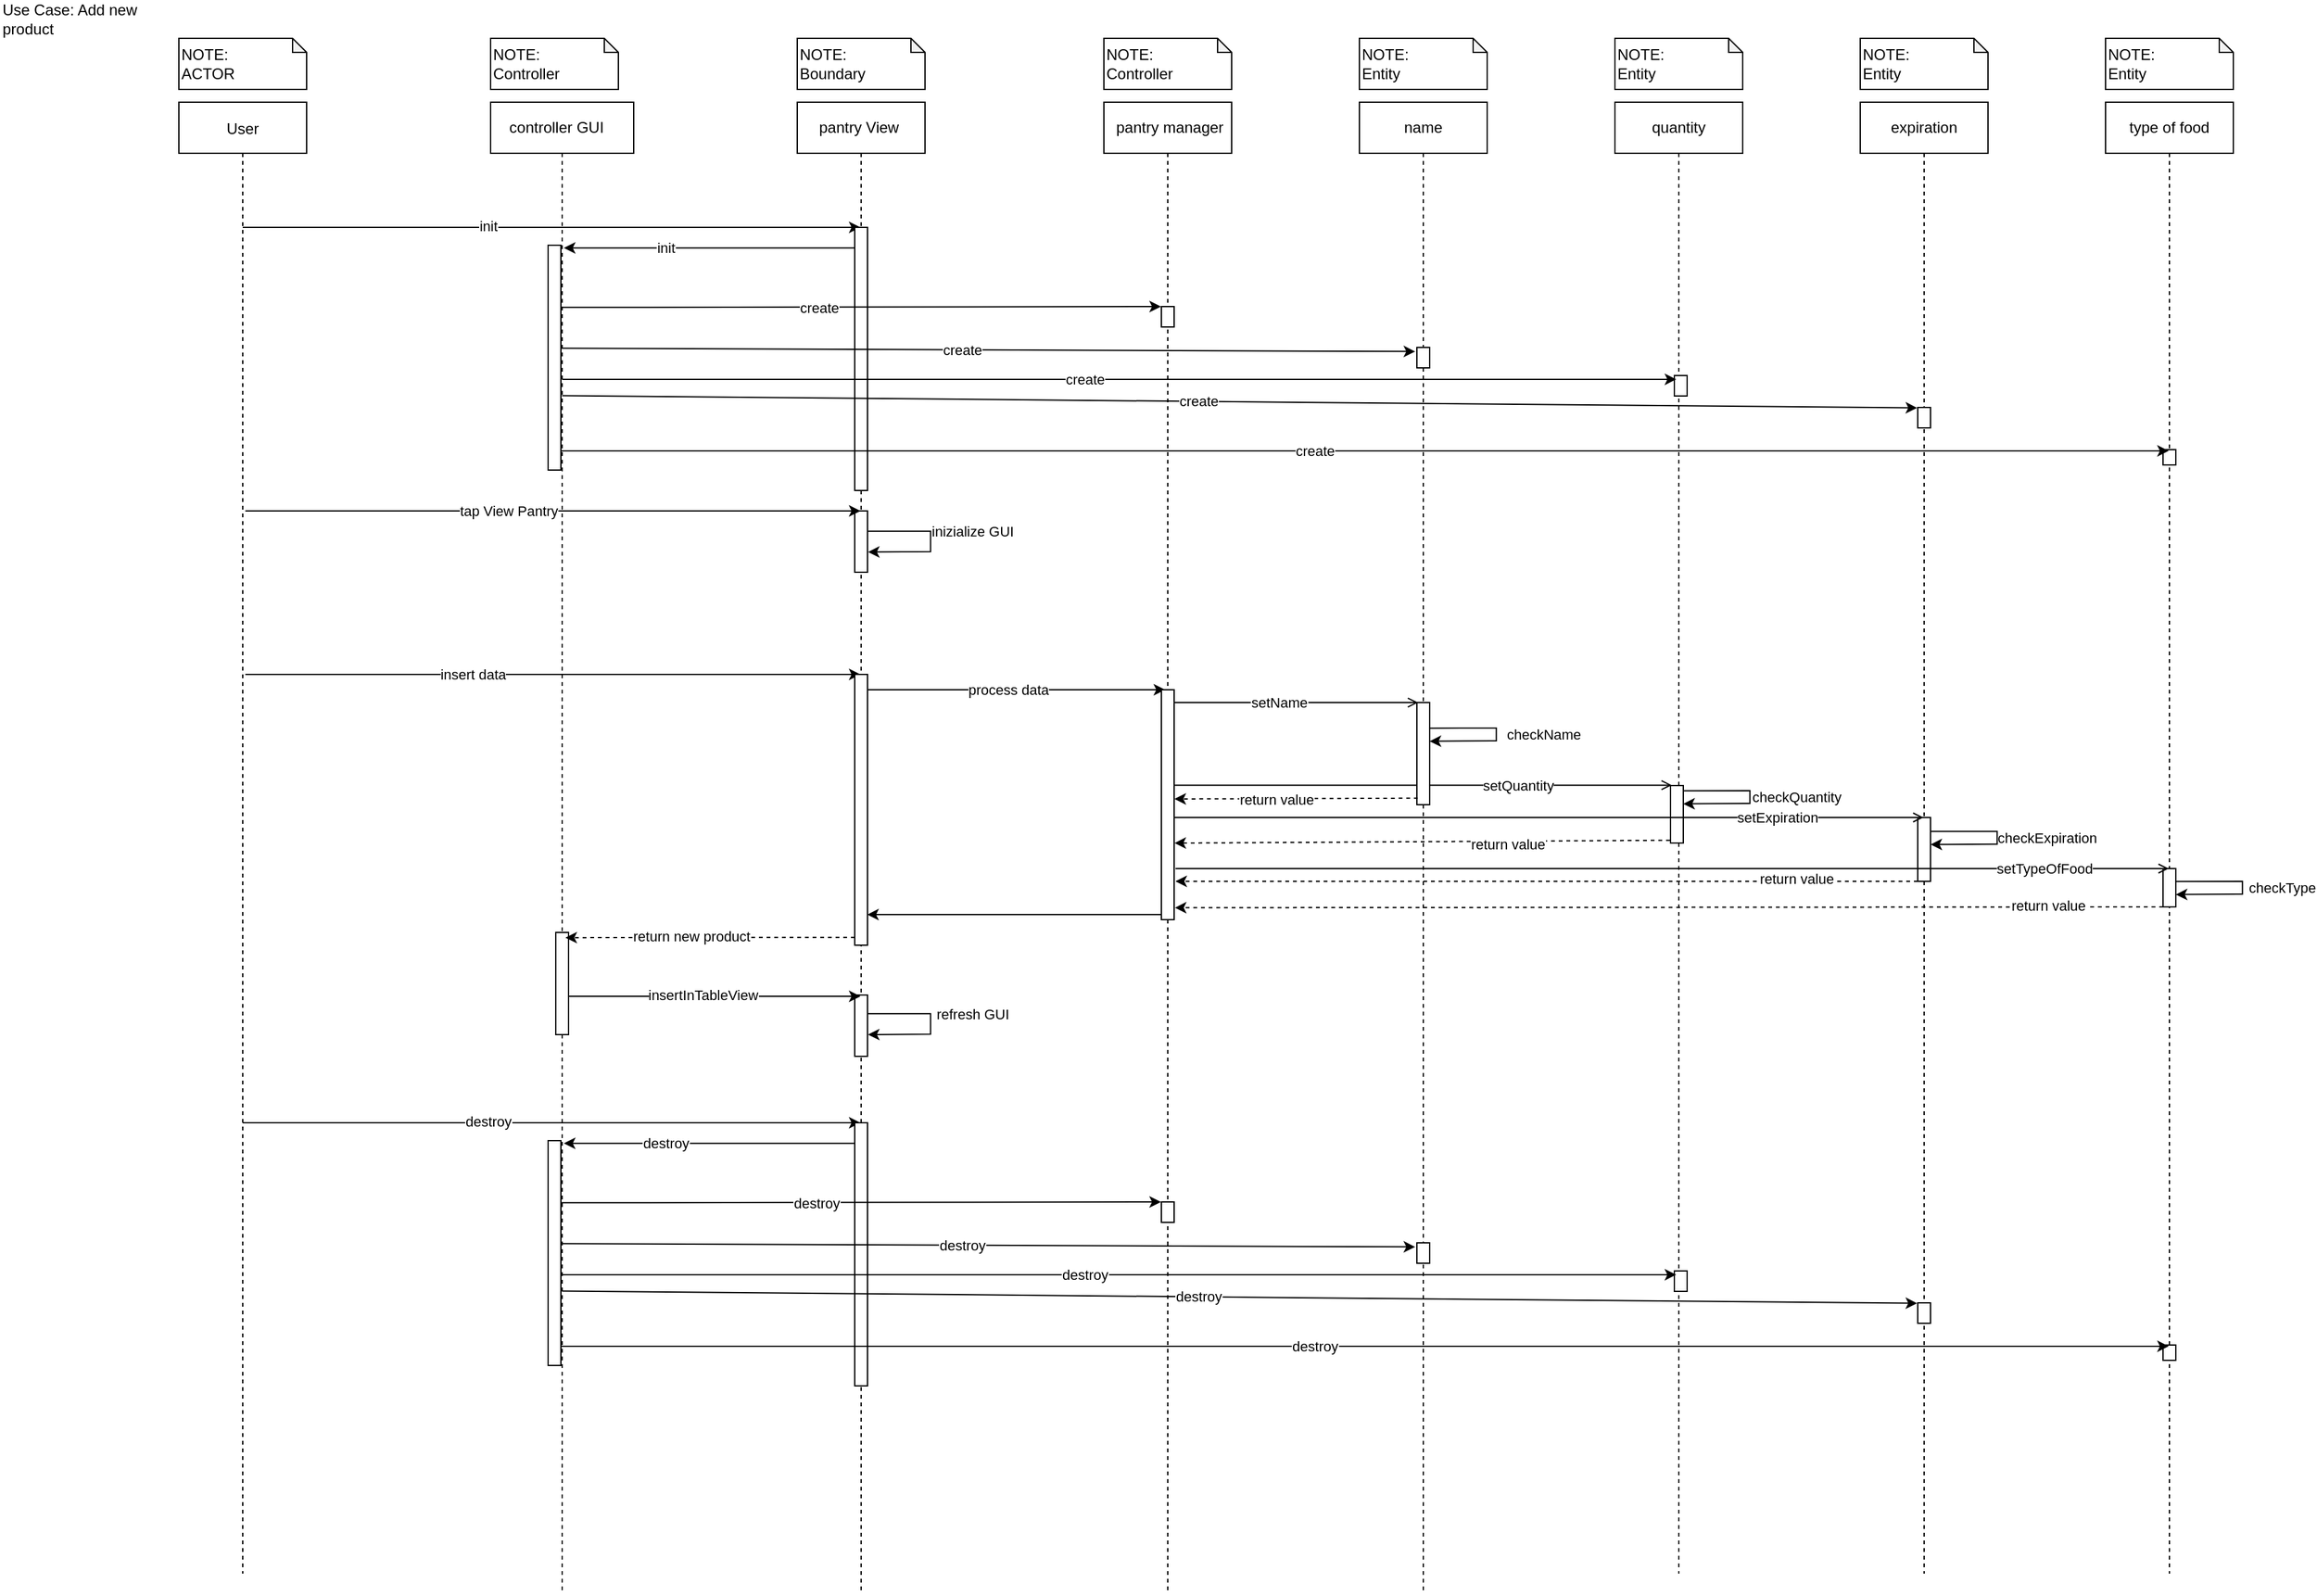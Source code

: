 <mxfile version="21.5.0" type="device">
  <diagram name="Pagina-1" id="5qQ5DRQxwsSi3XI_QzYM">
    <mxGraphModel dx="3191" dy="1286" grid="1" gridSize="10" guides="1" tooltips="1" connect="1" arrows="1" fold="1" page="1" pageScale="1" pageWidth="2336" pageHeight="1654" math="0" shadow="0">
      <root>
        <mxCell id="0" />
        <mxCell id="1" parent="0" />
        <mxCell id="PiYerZwcn-vwXJ7XSaG1-1" value="User" style="shape=umlLifeline;perimeter=lifelinePerimeter;container=1;collapsible=0;recursiveResize=0;rounded=0;shadow=0;strokeWidth=1;fontSize=12;spacing=2;" vertex="1" parent="1">
          <mxGeometry x="140" y="80" width="100" height="1152" as="geometry" />
        </mxCell>
        <mxCell id="PiYerZwcn-vwXJ7XSaG1-4" value="" style="endArrow=classic;html=1;rounded=0;fontStyle=1" edge="1" parent="PiYerZwcn-vwXJ7XSaG1-1" target="PiYerZwcn-vwXJ7XSaG1-8">
          <mxGeometry width="50" height="50" relative="1" as="geometry">
            <mxPoint x="52" y="448" as="sourcePoint" />
            <mxPoint x="295.5" y="448" as="targetPoint" />
          </mxGeometry>
        </mxCell>
        <mxCell id="PiYerZwcn-vwXJ7XSaG1-5" value="insert data" style="edgeLabel;html=1;align=center;verticalAlign=middle;resizable=0;points=[];" vertex="1" connectable="0" parent="PiYerZwcn-vwXJ7XSaG1-4">
          <mxGeometry x="-0.228" y="-2" relative="1" as="geometry">
            <mxPoint x="-8" y="-2" as="offset" />
          </mxGeometry>
        </mxCell>
        <mxCell id="PiYerZwcn-vwXJ7XSaG1-6" value="" style="endArrow=classic;html=1;rounded=0;" edge="1" parent="PiYerZwcn-vwXJ7XSaG1-1" target="PiYerZwcn-vwXJ7XSaG1-8">
          <mxGeometry width="50" height="50" relative="1" as="geometry">
            <mxPoint x="50" y="98" as="sourcePoint" />
            <mxPoint x="100" y="48" as="targetPoint" />
          </mxGeometry>
        </mxCell>
        <mxCell id="PiYerZwcn-vwXJ7XSaG1-7" value="init" style="edgeLabel;html=1;align=center;verticalAlign=middle;resizable=0;points=[];" vertex="1" connectable="0" parent="PiYerZwcn-vwXJ7XSaG1-6">
          <mxGeometry x="-0.206" y="1" relative="1" as="geometry">
            <mxPoint as="offset" />
          </mxGeometry>
        </mxCell>
        <mxCell id="PiYerZwcn-vwXJ7XSaG1-8" value="" style="shape=umlLifeline;perimeter=lifelinePerimeter;container=1;collapsible=0;recursiveResize=0;rounded=0;shadow=0;strokeWidth=1;fontSize=12;spacing=2;" vertex="1" parent="1">
          <mxGeometry x="624" y="80" width="100" height="1168" as="geometry" />
        </mxCell>
        <mxCell id="PiYerZwcn-vwXJ7XSaG1-9" value="pantry View&amp;nbsp;" style="text;html=1;strokeColor=none;fillColor=none;align=center;verticalAlign=middle;whiteSpace=wrap;rounded=0;fontSize=12;spacing=2;" vertex="1" parent="PiYerZwcn-vwXJ7XSaG1-8">
          <mxGeometry width="100" height="40" as="geometry" />
        </mxCell>
        <mxCell id="PiYerZwcn-vwXJ7XSaG1-10" value="" style="points=[];perimeter=orthogonalPerimeter;rounded=0;shadow=0;strokeWidth=1;fontSize=12;spacing=2;" vertex="1" parent="PiYerZwcn-vwXJ7XSaG1-8">
          <mxGeometry x="45" y="448" width="10" height="212" as="geometry" />
        </mxCell>
        <mxCell id="PiYerZwcn-vwXJ7XSaG1-14" value="" style="points=[];perimeter=orthogonalPerimeter;rounded=0;shadow=0;strokeWidth=1;fontSize=12;spacing=2;" vertex="1" parent="PiYerZwcn-vwXJ7XSaG1-8">
          <mxGeometry x="45" y="320" width="10" height="48" as="geometry" />
        </mxCell>
        <mxCell id="PiYerZwcn-vwXJ7XSaG1-15" value="" style="points=[];perimeter=orthogonalPerimeter;rounded=0;shadow=0;strokeWidth=1;fontSize=12;spacing=2;" vertex="1" parent="PiYerZwcn-vwXJ7XSaG1-8">
          <mxGeometry x="45" y="98" width="10" height="206" as="geometry" />
        </mxCell>
        <mxCell id="PiYerZwcn-vwXJ7XSaG1-44" value="" style="endArrow=classic;html=1;rounded=0;endFill=1;" edge="1" parent="PiYerZwcn-vwXJ7XSaG1-8">
          <mxGeometry width="50" height="50" relative="1" as="geometry">
            <mxPoint x="54.999" y="460" as="sourcePoint" />
            <mxPoint x="288" y="460" as="targetPoint" />
            <Array as="points">
              <mxPoint x="78.07" y="460" />
              <mxPoint x="101.07" y="460" />
              <mxPoint x="133.07" y="460" />
              <mxPoint x="261.07" y="460" />
            </Array>
          </mxGeometry>
        </mxCell>
        <mxCell id="PiYerZwcn-vwXJ7XSaG1-45" value="process data" style="edgeLabel;html=1;align=center;verticalAlign=middle;resizable=0;points=[];" vertex="1" connectable="0" parent="PiYerZwcn-vwXJ7XSaG1-44">
          <mxGeometry x="-0.228" y="-2" relative="1" as="geometry">
            <mxPoint x="20" y="-2" as="offset" />
          </mxGeometry>
        </mxCell>
        <mxCell id="PiYerZwcn-vwXJ7XSaG1-180" value="" style="points=[];perimeter=orthogonalPerimeter;rounded=0;shadow=0;strokeWidth=1;fontSize=12;spacing=2;" vertex="1" parent="PiYerZwcn-vwXJ7XSaG1-8">
          <mxGeometry x="45" y="699" width="10" height="48" as="geometry" />
        </mxCell>
        <mxCell id="PiYerZwcn-vwXJ7XSaG1-16" value="" style="shape=note;whiteSpace=wrap;html=1;backgroundOutline=1;darkOpacity=0.05;size=11;fontSize=12;spacing=2;" vertex="1" parent="1">
          <mxGeometry x="140" y="30" width="100" height="40" as="geometry" />
        </mxCell>
        <mxCell id="PiYerZwcn-vwXJ7XSaG1-17" value="&lt;font style=&quot;font-size: 12px;&quot;&gt;NOTE:&lt;br style=&quot;font-size: 12px;&quot;&gt;ACTOR&lt;br style=&quot;font-size: 12px;&quot;&gt;&lt;/font&gt;" style="text;html=1;strokeColor=none;fillColor=none;align=left;verticalAlign=middle;whiteSpace=wrap;rounded=0;fontSize=12;spacing=2;" vertex="1" parent="1">
          <mxGeometry x="140" y="30" width="100" height="40" as="geometry" />
        </mxCell>
        <mxCell id="PiYerZwcn-vwXJ7XSaG1-18" value="" style="shape=note;whiteSpace=wrap;html=1;backgroundOutline=1;darkOpacity=0.05;size=11;fontSize=12;spacing=2;" vertex="1" parent="1">
          <mxGeometry x="624" y="30" width="100" height="40" as="geometry" />
        </mxCell>
        <mxCell id="PiYerZwcn-vwXJ7XSaG1-19" value="&lt;font style=&quot;font-size: 12px;&quot;&gt;NOTE:&lt;br style=&quot;font-size: 12px;&quot;&gt;Boundary&lt;br style=&quot;font-size: 12px;&quot;&gt;&lt;/font&gt;" style="text;html=1;strokeColor=none;fillColor=none;align=left;verticalAlign=middle;whiteSpace=wrap;rounded=0;fontSize=12;spacing=2;" vertex="1" parent="1">
          <mxGeometry x="624" y="30" width="100" height="40" as="geometry" />
        </mxCell>
        <mxCell id="PiYerZwcn-vwXJ7XSaG1-20" value="Use Case: Add new product" style="text;html=1;strokeColor=none;fillColor=none;align=left;verticalAlign=middle;whiteSpace=wrap;rounded=0;fontSize=12;spacing=2;" vertex="1" parent="1">
          <mxGeometry width="140" height="30" as="geometry" />
        </mxCell>
        <mxCell id="PiYerZwcn-vwXJ7XSaG1-21" value="" style="shape=umlLifeline;perimeter=lifelinePerimeter;container=1;collapsible=0;recursiveResize=0;rounded=0;shadow=0;strokeWidth=1;fontSize=12;spacing=2;" vertex="1" parent="1">
          <mxGeometry x="864" y="80" width="100" height="1168" as="geometry" />
        </mxCell>
        <mxCell id="PiYerZwcn-vwXJ7XSaG1-22" value="&lt;font style=&quot;font-size: 12px;&quot;&gt;&amp;nbsp;pantry manager&lt;br&gt;&lt;/font&gt;" style="text;html=1;strokeColor=none;fillColor=none;align=center;verticalAlign=middle;whiteSpace=wrap;rounded=0;fontSize=12;spacing=2;" vertex="1" parent="PiYerZwcn-vwXJ7XSaG1-21">
          <mxGeometry width="100" height="40" as="geometry" />
        </mxCell>
        <mxCell id="PiYerZwcn-vwXJ7XSaG1-30" value="" style="points=[];perimeter=orthogonalPerimeter;rounded=0;shadow=0;strokeWidth=1;fontSize=12;spacing=2;" vertex="1" parent="PiYerZwcn-vwXJ7XSaG1-21">
          <mxGeometry x="45" y="160" width="10" height="16" as="geometry" />
        </mxCell>
        <mxCell id="PiYerZwcn-vwXJ7XSaG1-137" value="" style="points=[];perimeter=orthogonalPerimeter;rounded=0;shadow=0;strokeWidth=1;fontSize=12;spacing=2;" vertex="1" parent="PiYerZwcn-vwXJ7XSaG1-21">
          <mxGeometry x="45" y="460" width="10" height="180" as="geometry" />
        </mxCell>
        <mxCell id="PiYerZwcn-vwXJ7XSaG1-142" value="" style="endArrow=open;html=1;rounded=0;exitX=1;exitY=0.733;exitDx=0;exitDy=0;exitPerimeter=0;endFill=0;entryX=0.103;entryY=-0.006;entryDx=0;entryDy=0;entryPerimeter=0;" edge="1" parent="PiYerZwcn-vwXJ7XSaG1-21" target="PiYerZwcn-vwXJ7XSaG1-144">
          <mxGeometry width="50" height="50" relative="1" as="geometry">
            <mxPoint x="55" y="534.81" as="sourcePoint" />
            <mxPoint x="246" y="534.81" as="targetPoint" />
          </mxGeometry>
        </mxCell>
        <mxCell id="PiYerZwcn-vwXJ7XSaG1-143" value="setQuantity" style="edgeLabel;html=1;align=center;verticalAlign=middle;resizable=0;points=[];" vertex="1" connectable="0" parent="PiYerZwcn-vwXJ7XSaG1-142">
          <mxGeometry x="-0.144" relative="1" as="geometry">
            <mxPoint x="102" as="offset" />
          </mxGeometry>
        </mxCell>
        <mxCell id="PiYerZwcn-vwXJ7XSaG1-138" value="" style="endArrow=open;html=1;rounded=0;exitX=1;exitY=0.733;exitDx=0;exitDy=0;exitPerimeter=0;endFill=0;" edge="1" parent="PiYerZwcn-vwXJ7XSaG1-21">
          <mxGeometry width="50" height="50" relative="1" as="geometry">
            <mxPoint x="55" y="470" as="sourcePoint" />
            <mxPoint x="246" y="470.01" as="targetPoint" />
          </mxGeometry>
        </mxCell>
        <mxCell id="PiYerZwcn-vwXJ7XSaG1-139" value="setName" style="edgeLabel;html=1;align=center;verticalAlign=middle;resizable=0;points=[];" vertex="1" connectable="0" parent="PiYerZwcn-vwXJ7XSaG1-138">
          <mxGeometry x="-0.144" relative="1" as="geometry">
            <mxPoint as="offset" />
          </mxGeometry>
        </mxCell>
        <mxCell id="PiYerZwcn-vwXJ7XSaG1-31" value="" style="shape=note;whiteSpace=wrap;html=1;backgroundOutline=1;darkOpacity=0.05;size=11;fontSize=12;spacing=2;" vertex="1" parent="1">
          <mxGeometry x="864" y="30" width="100" height="40" as="geometry" />
        </mxCell>
        <mxCell id="PiYerZwcn-vwXJ7XSaG1-32" value="&lt;font style=&quot;font-size: 12px;&quot;&gt;NOTE:&lt;br style=&quot;font-size: 12px;&quot;&gt;Controller&lt;br style=&quot;font-size: 12px;&quot;&gt;&lt;/font&gt;" style="text;html=1;strokeColor=none;fillColor=none;align=left;verticalAlign=middle;whiteSpace=wrap;rounded=0;fontSize=12;spacing=2;" vertex="1" parent="1">
          <mxGeometry x="864" y="30" width="100" height="40" as="geometry" />
        </mxCell>
        <mxCell id="PiYerZwcn-vwXJ7XSaG1-33" value="" style="shape=umlLifeline;perimeter=lifelinePerimeter;container=1;collapsible=0;recursiveResize=0;rounded=0;shadow=0;strokeWidth=1;fontSize=12;spacing=2;" vertex="1" parent="1">
          <mxGeometry x="1064" y="80" width="100" height="1168" as="geometry" />
        </mxCell>
        <mxCell id="PiYerZwcn-vwXJ7XSaG1-34" value="name" style="text;html=1;strokeColor=none;fillColor=none;align=center;verticalAlign=middle;whiteSpace=wrap;rounded=0;fontSize=12;spacing=2;" vertex="1" parent="PiYerZwcn-vwXJ7XSaG1-33">
          <mxGeometry width="100" height="40" as="geometry" />
        </mxCell>
        <mxCell id="PiYerZwcn-vwXJ7XSaG1-39" value="" style="points=[];perimeter=orthogonalPerimeter;rounded=0;shadow=0;strokeWidth=1;fontSize=12;spacing=2;" vertex="1" parent="PiYerZwcn-vwXJ7XSaG1-33">
          <mxGeometry x="45" y="192" width="10" height="16" as="geometry" />
        </mxCell>
        <mxCell id="PiYerZwcn-vwXJ7XSaG1-140" value="" style="points=[];perimeter=orthogonalPerimeter;rounded=0;shadow=0;strokeWidth=1;fontSize=12;spacing=2;" vertex="1" parent="PiYerZwcn-vwXJ7XSaG1-33">
          <mxGeometry x="45" y="470" width="10" height="80" as="geometry" />
        </mxCell>
        <mxCell id="PiYerZwcn-vwXJ7XSaG1-40" value="" style="shape=note;whiteSpace=wrap;html=1;backgroundOutline=1;darkOpacity=0.05;size=11;fontSize=12;spacing=2;" vertex="1" parent="1">
          <mxGeometry x="1064" y="30" width="100" height="40" as="geometry" />
        </mxCell>
        <mxCell id="PiYerZwcn-vwXJ7XSaG1-41" value="&lt;font style=&quot;font-size: 12px;&quot;&gt;NOTE:&lt;br style=&quot;font-size: 12px;&quot;&gt;Entity&lt;br style=&quot;font-size: 12px;&quot;&gt;&lt;/font&gt;" style="text;html=1;strokeColor=none;fillColor=none;align=left;verticalAlign=middle;whiteSpace=wrap;rounded=0;fontSize=12;spacing=2;" vertex="1" parent="1">
          <mxGeometry x="1064" y="30" width="100" height="40" as="geometry" />
        </mxCell>
        <mxCell id="PiYerZwcn-vwXJ7XSaG1-42" value="" style="endArrow=classic;html=1;rounded=0;fontStyle=1" edge="1" parent="1" target="PiYerZwcn-vwXJ7XSaG1-8">
          <mxGeometry width="50" height="50" relative="1" as="geometry">
            <mxPoint x="192" y="400" as="sourcePoint" />
            <mxPoint x="435.5" y="400" as="targetPoint" />
          </mxGeometry>
        </mxCell>
        <mxCell id="PiYerZwcn-vwXJ7XSaG1-43" value="tap View Pantry" style="edgeLabel;html=1;align=center;verticalAlign=middle;resizable=0;points=[];" vertex="1" connectable="0" parent="PiYerZwcn-vwXJ7XSaG1-42">
          <mxGeometry x="-0.228" y="-2" relative="1" as="geometry">
            <mxPoint x="20" y="-2" as="offset" />
          </mxGeometry>
        </mxCell>
        <mxCell id="PiYerZwcn-vwXJ7XSaG1-50" value="" style="shape=umlLifeline;perimeter=lifelinePerimeter;container=1;collapsible=0;recursiveResize=0;rounded=0;shadow=0;strokeWidth=1;fontSize=12;spacing=2;" vertex="1" parent="1">
          <mxGeometry x="1264" y="80" width="100" height="1152" as="geometry" />
        </mxCell>
        <mxCell id="PiYerZwcn-vwXJ7XSaG1-51" value="quantity" style="text;html=1;strokeColor=none;fillColor=none;align=center;verticalAlign=middle;whiteSpace=wrap;rounded=0;fontSize=12;spacing=2;" vertex="1" parent="PiYerZwcn-vwXJ7XSaG1-50">
          <mxGeometry width="100" height="40" as="geometry" />
        </mxCell>
        <mxCell id="PiYerZwcn-vwXJ7XSaG1-55" value="" style="points=[];perimeter=orthogonalPerimeter;rounded=0;shadow=0;strokeWidth=1;fontSize=12;spacing=2;" vertex="1" parent="PiYerZwcn-vwXJ7XSaG1-50">
          <mxGeometry x="46.5" y="214" width="10" height="16" as="geometry" />
        </mxCell>
        <mxCell id="PiYerZwcn-vwXJ7XSaG1-144" value="" style="points=[];perimeter=orthogonalPerimeter;rounded=0;shadow=0;strokeWidth=1;fontSize=12;spacing=2;" vertex="1" parent="PiYerZwcn-vwXJ7XSaG1-50">
          <mxGeometry x="43.5" y="535" width="10" height="45" as="geometry" />
        </mxCell>
        <mxCell id="PiYerZwcn-vwXJ7XSaG1-184" value="" style="endArrow=classic;html=1;rounded=0;strokeColor=#000000;strokeWidth=1;exitX=1.085;exitY=0.224;exitDx=0;exitDy=0;exitPerimeter=0;entryX=1;entryY=0.337;entryDx=0;entryDy=0;entryPerimeter=0;" edge="1" parent="PiYerZwcn-vwXJ7XSaG1-50">
          <mxGeometry width="50" height="50" relative="1" as="geometry">
            <mxPoint x="54.01" y="539.08" as="sourcePoint" />
            <mxPoint x="53.5" y="549.352" as="targetPoint" />
            <Array as="points">
              <mxPoint x="105.66" y="539" />
              <mxPoint x="105.66" y="549" />
              <mxPoint x="102.5" y="549.0" />
              <mxPoint x="102.5" y="549.0" />
              <mxPoint x="102.5" y="549.0" />
            </Array>
          </mxGeometry>
        </mxCell>
        <mxCell id="PiYerZwcn-vwXJ7XSaG1-185" value="checkQuantity" style="edgeLabel;html=1;align=center;verticalAlign=middle;resizable=0;points=[];" vertex="1" connectable="0" parent="PiYerZwcn-vwXJ7XSaG1-184">
          <mxGeometry x="-0.399" relative="1" as="geometry">
            <mxPoint x="54" y="5" as="offset" />
          </mxGeometry>
        </mxCell>
        <mxCell id="PiYerZwcn-vwXJ7XSaG1-56" value="" style="shape=note;whiteSpace=wrap;html=1;backgroundOutline=1;darkOpacity=0.05;size=11;fontSize=12;spacing=2;" vertex="1" parent="1">
          <mxGeometry x="1264" y="30" width="100" height="40" as="geometry" />
        </mxCell>
        <mxCell id="PiYerZwcn-vwXJ7XSaG1-57" value="&lt;font style=&quot;font-size: 12px;&quot;&gt;NOTE:&lt;br style=&quot;font-size: 12px;&quot;&gt;Entity&lt;br style=&quot;font-size: 12px;&quot;&gt;&lt;/font&gt;" style="text;html=1;strokeColor=none;fillColor=none;align=left;verticalAlign=middle;whiteSpace=wrap;rounded=0;fontSize=12;spacing=2;" vertex="1" parent="1">
          <mxGeometry x="1264" y="30" width="100" height="40" as="geometry" />
        </mxCell>
        <mxCell id="PiYerZwcn-vwXJ7XSaG1-66" value="" style="shape=umlLifeline;perimeter=lifelinePerimeter;container=1;collapsible=0;recursiveResize=0;rounded=0;shadow=0;strokeWidth=1;fontSize=12;spacing=2;" vertex="1" parent="1">
          <mxGeometry x="1456" y="80" width="100" height="1152" as="geometry" />
        </mxCell>
        <mxCell id="PiYerZwcn-vwXJ7XSaG1-67" value="expiration" style="text;html=1;strokeColor=none;fillColor=none;align=center;verticalAlign=middle;whiteSpace=wrap;rounded=0;fontSize=12;spacing=2;" vertex="1" parent="PiYerZwcn-vwXJ7XSaG1-66">
          <mxGeometry width="100" height="40" as="geometry" />
        </mxCell>
        <mxCell id="PiYerZwcn-vwXJ7XSaG1-69" value="" style="points=[];perimeter=orthogonalPerimeter;rounded=0;shadow=0;strokeWidth=1;fontSize=12;spacing=2;" vertex="1" parent="PiYerZwcn-vwXJ7XSaG1-66">
          <mxGeometry x="45" y="239" width="10" height="16" as="geometry" />
        </mxCell>
        <mxCell id="PiYerZwcn-vwXJ7XSaG1-149" value="" style="points=[];perimeter=orthogonalPerimeter;rounded=0;shadow=0;strokeWidth=1;fontSize=12;spacing=2;" vertex="1" parent="PiYerZwcn-vwXJ7XSaG1-66">
          <mxGeometry x="45" y="560" width="10" height="50" as="geometry" />
        </mxCell>
        <mxCell id="PiYerZwcn-vwXJ7XSaG1-167" value="" style="endArrow=classic;html=1;rounded=0;exitX=0.069;exitY=0.936;exitDx=0;exitDy=0;exitPerimeter=0;dashed=1;" edge="1" parent="PiYerZwcn-vwXJ7XSaG1-66">
          <mxGeometry width="50" height="50" relative="1" as="geometry">
            <mxPoint x="45" y="610" as="sourcePoint" />
            <mxPoint x="-536" y="610" as="targetPoint" />
          </mxGeometry>
        </mxCell>
        <mxCell id="PiYerZwcn-vwXJ7XSaG1-171" value="return value" style="edgeLabel;html=1;align=center;verticalAlign=middle;resizable=0;points=[];" vertex="1" connectable="0" parent="PiYerZwcn-vwXJ7XSaG1-167">
          <mxGeometry x="-0.673" y="1" relative="1" as="geometry">
            <mxPoint y="-3" as="offset" />
          </mxGeometry>
        </mxCell>
        <mxCell id="PiYerZwcn-vwXJ7XSaG1-70" value="" style="shape=note;whiteSpace=wrap;html=1;backgroundOutline=1;darkOpacity=0.05;size=11;fontSize=12;spacing=2;" vertex="1" parent="1">
          <mxGeometry x="1456" y="30" width="100" height="40" as="geometry" />
        </mxCell>
        <mxCell id="PiYerZwcn-vwXJ7XSaG1-71" value="&lt;font style=&quot;font-size: 12px;&quot;&gt;NOTE:&lt;br style=&quot;font-size: 12px;&quot;&gt;Entity&lt;br style=&quot;font-size: 12px;&quot;&gt;&lt;/font&gt;" style="text;html=1;strokeColor=none;fillColor=none;align=left;verticalAlign=middle;whiteSpace=wrap;rounded=0;fontSize=12;spacing=2;" vertex="1" parent="1">
          <mxGeometry x="1456" y="30" width="100" height="40" as="geometry" />
        </mxCell>
        <mxCell id="PiYerZwcn-vwXJ7XSaG1-72" value="" style="shape=umlLifeline;perimeter=lifelinePerimeter;container=1;collapsible=0;recursiveResize=0;rounded=0;shadow=0;strokeWidth=1;fontSize=12;spacing=2;" vertex="1" parent="1">
          <mxGeometry x="1648" y="80" width="100" height="1152" as="geometry" />
        </mxCell>
        <mxCell id="PiYerZwcn-vwXJ7XSaG1-73" value="type of food" style="text;html=1;strokeColor=none;fillColor=none;align=center;verticalAlign=middle;whiteSpace=wrap;rounded=0;fontSize=12;spacing=2;" vertex="1" parent="PiYerZwcn-vwXJ7XSaG1-72">
          <mxGeometry width="100" height="40" as="geometry" />
        </mxCell>
        <mxCell id="PiYerZwcn-vwXJ7XSaG1-75" value="" style="points=[];perimeter=orthogonalPerimeter;rounded=0;shadow=0;strokeWidth=1;fontSize=12;spacing=2;" vertex="1" parent="PiYerZwcn-vwXJ7XSaG1-72">
          <mxGeometry x="45" y="272" width="10" height="12" as="geometry" />
        </mxCell>
        <mxCell id="PiYerZwcn-vwXJ7XSaG1-150" value="" style="points=[];perimeter=orthogonalPerimeter;rounded=0;shadow=0;strokeWidth=1;fontSize=12;spacing=2;" vertex="1" parent="PiYerZwcn-vwXJ7XSaG1-72">
          <mxGeometry x="45" y="600" width="10" height="30" as="geometry" />
        </mxCell>
        <mxCell id="PiYerZwcn-vwXJ7XSaG1-76" value="" style="shape=note;whiteSpace=wrap;html=1;backgroundOutline=1;darkOpacity=0.05;size=11;fontSize=12;spacing=2;" vertex="1" parent="1">
          <mxGeometry x="1648" y="30" width="100" height="40" as="geometry" />
        </mxCell>
        <mxCell id="PiYerZwcn-vwXJ7XSaG1-77" value="&lt;font style=&quot;font-size: 12px;&quot;&gt;NOTE:&lt;br style=&quot;font-size: 12px;&quot;&gt;Entity&lt;br style=&quot;font-size: 12px;&quot;&gt;&lt;/font&gt;" style="text;html=1;strokeColor=none;fillColor=none;align=left;verticalAlign=middle;whiteSpace=wrap;rounded=0;fontSize=12;spacing=2;" vertex="1" parent="1">
          <mxGeometry x="1648" y="30" width="100" height="40" as="geometry" />
        </mxCell>
        <mxCell id="PiYerZwcn-vwXJ7XSaG1-84" value="" style="endArrow=classic;html=1;rounded=0;strokeColor=#000000;strokeWidth=1;exitX=0.952;exitY=0.167;exitDx=0;exitDy=0;exitPerimeter=0;entryX=1;entryY=0.337;entryDx=0;entryDy=0;entryPerimeter=0;" edge="1" parent="1">
          <mxGeometry width="50" height="50" relative="1" as="geometry">
            <mxPoint x="679.004" y="415.852" as="sourcePoint" />
            <mxPoint x="679.34" y="432.172" as="targetPoint" />
            <Array as="points">
              <mxPoint x="728.34" y="415.82" />
              <mxPoint x="728.34" y="431.82" />
              <mxPoint x="728.34" y="431.82" />
              <mxPoint x="728.34" y="431.82" />
            </Array>
          </mxGeometry>
        </mxCell>
        <mxCell id="PiYerZwcn-vwXJ7XSaG1-85" value="inizialize GUI" style="edgeLabel;html=1;align=center;verticalAlign=middle;resizable=0;points=[];" vertex="1" connectable="0" parent="PiYerZwcn-vwXJ7XSaG1-84">
          <mxGeometry x="-0.399" relative="1" as="geometry">
            <mxPoint x="47" as="offset" />
          </mxGeometry>
        </mxCell>
        <mxCell id="PiYerZwcn-vwXJ7XSaG1-86" value="supermarket view GUI" style="text;html=1;strokeColor=none;fillColor=none;align=center;verticalAlign=middle;whiteSpace=wrap;rounded=0;fontSize=12;spacing=2;" vertex="1" parent="1">
          <mxGeometry x="384" y="80" width="100" height="40" as="geometry" />
        </mxCell>
        <mxCell id="PiYerZwcn-vwXJ7XSaG1-87" value="" style="shape=note;whiteSpace=wrap;html=1;backgroundOutline=1;darkOpacity=0.05;size=11;fontSize=12;spacing=2;" vertex="1" parent="1">
          <mxGeometry x="384" y="30" width="100" height="40" as="geometry" />
        </mxCell>
        <mxCell id="PiYerZwcn-vwXJ7XSaG1-88" value="&lt;font style=&quot;font-size: 12px;&quot;&gt;NOTE:&lt;br style=&quot;font-size: 12px;&quot;&gt;Controller&lt;br style=&quot;font-size: 12px;&quot;&gt;&lt;/font&gt;" style="text;html=1;strokeColor=none;fillColor=none;align=left;verticalAlign=middle;whiteSpace=wrap;rounded=0;fontSize=12;spacing=2;" vertex="1" parent="1">
          <mxGeometry x="384" y="30" width="100" height="40" as="geometry" />
        </mxCell>
        <mxCell id="PiYerZwcn-vwXJ7XSaG1-89" value="" style="shape=umlLifeline;perimeter=lifelinePerimeter;container=1;collapsible=0;recursiveResize=0;rounded=0;shadow=0;strokeWidth=1;fontSize=12;spacing=2;" vertex="1" parent="1">
          <mxGeometry x="384" y="80" width="112" height="1168" as="geometry" />
        </mxCell>
        <mxCell id="PiYerZwcn-vwXJ7XSaG1-90" value="&amp;nbsp;controller GUI" style="text;html=1;strokeColor=none;fillColor=none;align=center;verticalAlign=middle;whiteSpace=wrap;rounded=0;fontSize=12;spacing=2;" vertex="1" parent="PiYerZwcn-vwXJ7XSaG1-89">
          <mxGeometry width="100" height="40" as="geometry" />
        </mxCell>
        <mxCell id="PiYerZwcn-vwXJ7XSaG1-91" value="" style="points=[];perimeter=orthogonalPerimeter;rounded=0;shadow=0;strokeWidth=1;fontSize=12;spacing=2;" vertex="1" parent="PiYerZwcn-vwXJ7XSaG1-89">
          <mxGeometry x="45" y="112" width="10" height="176" as="geometry" />
        </mxCell>
        <mxCell id="PiYerZwcn-vwXJ7XSaG1-92" value="" style="endArrow=classic;html=1;rounded=0;exitX=1.019;exitY=0.729;exitDx=0;exitDy=0;exitPerimeter=0;" edge="1" parent="PiYerZwcn-vwXJ7XSaG1-89" target="PiYerZwcn-vwXJ7XSaG1-72">
          <mxGeometry width="50" height="50" relative="1" as="geometry">
            <mxPoint x="55.0" y="272.964" as="sourcePoint" />
            <mxPoint x="1116.37" y="271.996" as="targetPoint" />
          </mxGeometry>
        </mxCell>
        <mxCell id="PiYerZwcn-vwXJ7XSaG1-93" value="create" style="edgeLabel;html=1;align=center;verticalAlign=middle;resizable=0;points=[];" vertex="1" connectable="0" parent="PiYerZwcn-vwXJ7XSaG1-92">
          <mxGeometry x="-0.062" relative="1" as="geometry">
            <mxPoint as="offset" />
          </mxGeometry>
        </mxCell>
        <mxCell id="PiYerZwcn-vwXJ7XSaG1-94" value="" style="endArrow=classic;html=1;rounded=0;" edge="1" parent="PiYerZwcn-vwXJ7XSaG1-89">
          <mxGeometry width="50" height="50" relative="1" as="geometry">
            <mxPoint x="-194" y="799" as="sourcePoint" />
            <mxPoint x="289.5" y="799" as="targetPoint" />
          </mxGeometry>
        </mxCell>
        <mxCell id="PiYerZwcn-vwXJ7XSaG1-95" value="destroy" style="edgeLabel;html=1;align=center;verticalAlign=middle;resizable=0;points=[];" vertex="1" connectable="0" parent="PiYerZwcn-vwXJ7XSaG1-94">
          <mxGeometry x="-0.206" y="1" relative="1" as="geometry">
            <mxPoint as="offset" />
          </mxGeometry>
        </mxCell>
        <mxCell id="PiYerZwcn-vwXJ7XSaG1-96" value="" style="points=[];perimeter=orthogonalPerimeter;rounded=0;shadow=0;strokeWidth=1;fontSize=12;spacing=2;" vertex="1" parent="PiYerZwcn-vwXJ7XSaG1-89">
          <mxGeometry x="285" y="799" width="10" height="206" as="geometry" />
        </mxCell>
        <mxCell id="PiYerZwcn-vwXJ7XSaG1-97" value="" style="points=[];perimeter=orthogonalPerimeter;rounded=0;shadow=0;strokeWidth=1;fontSize=12;spacing=2;" vertex="1" parent="PiYerZwcn-vwXJ7XSaG1-89">
          <mxGeometry x="525" y="861" width="10" height="16" as="geometry" />
        </mxCell>
        <mxCell id="PiYerZwcn-vwXJ7XSaG1-98" value="" style="points=[];perimeter=orthogonalPerimeter;rounded=0;shadow=0;strokeWidth=1;fontSize=12;spacing=2;" vertex="1" parent="PiYerZwcn-vwXJ7XSaG1-89">
          <mxGeometry x="725" y="893" width="10" height="16" as="geometry" />
        </mxCell>
        <mxCell id="PiYerZwcn-vwXJ7XSaG1-99" value="" style="points=[];perimeter=orthogonalPerimeter;rounded=0;shadow=0;strokeWidth=1;fontSize=12;spacing=2;" vertex="1" parent="PiYerZwcn-vwXJ7XSaG1-89">
          <mxGeometry x="926.5" y="915" width="10" height="16" as="geometry" />
        </mxCell>
        <mxCell id="PiYerZwcn-vwXJ7XSaG1-100" value="" style="points=[];perimeter=orthogonalPerimeter;rounded=0;shadow=0;strokeWidth=1;fontSize=12;spacing=2;" vertex="1" parent="PiYerZwcn-vwXJ7XSaG1-89">
          <mxGeometry x="1117" y="940" width="10" height="16" as="geometry" />
        </mxCell>
        <mxCell id="PiYerZwcn-vwXJ7XSaG1-101" value="" style="points=[];perimeter=orthogonalPerimeter;rounded=0;shadow=0;strokeWidth=1;fontSize=12;spacing=2;" vertex="1" parent="PiYerZwcn-vwXJ7XSaG1-89">
          <mxGeometry x="1309" y="973" width="10" height="12" as="geometry" />
        </mxCell>
        <mxCell id="PiYerZwcn-vwXJ7XSaG1-102" value="" style="points=[];perimeter=orthogonalPerimeter;rounded=0;shadow=0;strokeWidth=1;fontSize=12;spacing=2;" vertex="1" parent="PiYerZwcn-vwXJ7XSaG1-89">
          <mxGeometry x="45" y="813" width="10" height="176" as="geometry" />
        </mxCell>
        <mxCell id="PiYerZwcn-vwXJ7XSaG1-103" value="" style="endArrow=classic;html=1;rounded=0;exitX=1.019;exitY=0.729;exitDx=0;exitDy=0;exitPerimeter=0;" edge="1" parent="PiYerZwcn-vwXJ7XSaG1-89">
          <mxGeometry width="50" height="50" relative="1" as="geometry">
            <mxPoint x="55" y="973.964" as="sourcePoint" />
            <mxPoint x="1313.5" y="973.964" as="targetPoint" />
          </mxGeometry>
        </mxCell>
        <mxCell id="PiYerZwcn-vwXJ7XSaG1-104" value="destroy" style="edgeLabel;html=1;align=center;verticalAlign=middle;resizable=0;points=[];" vertex="1" connectable="0" parent="PiYerZwcn-vwXJ7XSaG1-103">
          <mxGeometry x="-0.062" relative="1" as="geometry">
            <mxPoint as="offset" />
          </mxGeometry>
        </mxCell>
        <mxCell id="PiYerZwcn-vwXJ7XSaG1-105" value="" style="points=[];perimeter=orthogonalPerimeter;rounded=0;shadow=0;strokeWidth=1;fontSize=12;spacing=2;" vertex="1" parent="PiYerZwcn-vwXJ7XSaG1-89">
          <mxGeometry x="926.5" y="915" width="10" height="16" as="geometry" />
        </mxCell>
        <mxCell id="PiYerZwcn-vwXJ7XSaG1-106" value="" style="endArrow=classic;html=1;rounded=0;entryX=-0.033;entryY=0;entryDx=0;entryDy=0;entryPerimeter=0;" edge="1" parent="PiYerZwcn-vwXJ7XSaG1-89" target="PiYerZwcn-vwXJ7XSaG1-97">
          <mxGeometry width="50" height="50" relative="1" as="geometry">
            <mxPoint x="55" y="861.67" as="sourcePoint" />
            <mxPoint x="284.67" y="860.998" as="targetPoint" />
          </mxGeometry>
        </mxCell>
        <mxCell id="PiYerZwcn-vwXJ7XSaG1-107" value="destroy" style="edgeLabel;html=1;align=center;verticalAlign=middle;resizable=0;points=[];" vertex="1" connectable="0" parent="PiYerZwcn-vwXJ7XSaG1-106">
          <mxGeometry x="-0.062" relative="1" as="geometry">
            <mxPoint x="-21" as="offset" />
          </mxGeometry>
        </mxCell>
        <mxCell id="PiYerZwcn-vwXJ7XSaG1-108" value="" style="endArrow=classic;html=1;rounded=0;entryX=-0.134;entryY=0.2;entryDx=0;entryDy=0;entryPerimeter=0;" edge="1" parent="PiYerZwcn-vwXJ7XSaG1-89" target="PiYerZwcn-vwXJ7XSaG1-98">
          <mxGeometry width="50" height="50" relative="1" as="geometry">
            <mxPoint x="55.16" y="893.67" as="sourcePoint" />
            <mxPoint x="524.83" y="893" as="targetPoint" />
          </mxGeometry>
        </mxCell>
        <mxCell id="PiYerZwcn-vwXJ7XSaG1-109" value="destroy" style="edgeLabel;html=1;align=center;verticalAlign=middle;resizable=0;points=[];" vertex="1" connectable="0" parent="PiYerZwcn-vwXJ7XSaG1-108">
          <mxGeometry x="-0.062" relative="1" as="geometry">
            <mxPoint as="offset" />
          </mxGeometry>
        </mxCell>
        <mxCell id="PiYerZwcn-vwXJ7XSaG1-110" value="" style="endArrow=classic;html=1;rounded=0;entryX=0.15;entryY=0.187;entryDx=0;entryDy=0;entryPerimeter=0;" edge="1" parent="PiYerZwcn-vwXJ7XSaG1-89" target="PiYerZwcn-vwXJ7XSaG1-105">
          <mxGeometry width="50" height="50" relative="1" as="geometry">
            <mxPoint x="56.0" y="918" as="sourcePoint" />
            <mxPoint x="724.5" y="920.53" as="targetPoint" />
          </mxGeometry>
        </mxCell>
        <mxCell id="PiYerZwcn-vwXJ7XSaG1-111" value="destroy" style="edgeLabel;html=1;align=center;verticalAlign=middle;resizable=0;points=[];" vertex="1" connectable="0" parent="PiYerZwcn-vwXJ7XSaG1-110">
          <mxGeometry x="-0.062" relative="1" as="geometry">
            <mxPoint as="offset" />
          </mxGeometry>
        </mxCell>
        <mxCell id="PiYerZwcn-vwXJ7XSaG1-112" value="" style="endArrow=classic;html=1;rounded=0;exitX=1.088;exitY=0.669;exitDx=0;exitDy=0;exitPerimeter=0;entryX=-0.044;entryY=0.021;entryDx=0;entryDy=0;entryPerimeter=0;" edge="1" parent="PiYerZwcn-vwXJ7XSaG1-89" source="PiYerZwcn-vwXJ7XSaG1-102" target="PiYerZwcn-vwXJ7XSaG1-100">
          <mxGeometry width="50" height="50" relative="1" as="geometry">
            <mxPoint x="54.0" y="947.01" as="sourcePoint" />
            <mxPoint x="1104" y="941" as="targetPoint" />
          </mxGeometry>
        </mxCell>
        <mxCell id="PiYerZwcn-vwXJ7XSaG1-113" value="destroy" style="edgeLabel;html=1;align=center;verticalAlign=middle;resizable=0;points=[];" vertex="1" connectable="0" parent="PiYerZwcn-vwXJ7XSaG1-112">
          <mxGeometry x="-0.062" relative="1" as="geometry">
            <mxPoint as="offset" />
          </mxGeometry>
        </mxCell>
        <mxCell id="PiYerZwcn-vwXJ7XSaG1-114" value="" style="endArrow=classic;html=1;rounded=0;entryX=1.233;entryY=0.012;entryDx=0;entryDy=0;entryPerimeter=0;endFill=1;exitX=-0.032;exitY=0.078;exitDx=0;exitDy=0;exitPerimeter=0;" edge="1" parent="PiYerZwcn-vwXJ7XSaG1-89" source="PiYerZwcn-vwXJ7XSaG1-96" target="PiYerZwcn-vwXJ7XSaG1-102">
          <mxGeometry width="50" height="50" relative="1" as="geometry">
            <mxPoint x="290" y="847" as="sourcePoint" />
            <mxPoint x="340" y="797" as="targetPoint" />
          </mxGeometry>
        </mxCell>
        <mxCell id="PiYerZwcn-vwXJ7XSaG1-115" value="destroy" style="edgeLabel;html=1;align=center;verticalAlign=middle;resizable=0;points=[];" vertex="1" connectable="0" parent="PiYerZwcn-vwXJ7XSaG1-114">
          <mxGeometry x="0.299" relative="1" as="geometry">
            <mxPoint as="offset" />
          </mxGeometry>
        </mxCell>
        <mxCell id="PiYerZwcn-vwXJ7XSaG1-178" value="" style="points=[];perimeter=orthogonalPerimeter;rounded=0;shadow=0;strokeWidth=1;fontSize=12;spacing=2;" vertex="1" parent="PiYerZwcn-vwXJ7XSaG1-89">
          <mxGeometry x="51" y="650" width="10" height="80" as="geometry" />
        </mxCell>
        <mxCell id="PiYerZwcn-vwXJ7XSaG1-179" value="" style="endArrow=classic;html=1;rounded=0;" edge="1" parent="PiYerZwcn-vwXJ7XSaG1-89" target="PiYerZwcn-vwXJ7XSaG1-8">
          <mxGeometry width="50" height="50" relative="1" as="geometry">
            <mxPoint x="61" y="700" as="sourcePoint" />
            <mxPoint x="111" y="650" as="targetPoint" />
          </mxGeometry>
        </mxCell>
        <mxCell id="PiYerZwcn-vwXJ7XSaG1-118" value="" style="points=[];perimeter=orthogonalPerimeter;rounded=0;shadow=0;strokeWidth=1;fontSize=12;spacing=2;" vertex="1" parent="1">
          <mxGeometry x="1310.5" y="294" width="10" height="16" as="geometry" />
        </mxCell>
        <mxCell id="PiYerZwcn-vwXJ7XSaG1-119" value="" style="endArrow=classic;html=1;rounded=0;entryX=-0.033;entryY=0;entryDx=0;entryDy=0;entryPerimeter=0;" edge="1" parent="1" target="PiYerZwcn-vwXJ7XSaG1-30">
          <mxGeometry width="50" height="50" relative="1" as="geometry">
            <mxPoint x="439" y="240.67" as="sourcePoint" />
            <mxPoint x="668.67" y="239.998" as="targetPoint" />
          </mxGeometry>
        </mxCell>
        <mxCell id="PiYerZwcn-vwXJ7XSaG1-120" value="create" style="edgeLabel;html=1;align=center;verticalAlign=middle;resizable=0;points=[];" vertex="1" connectable="0" parent="PiYerZwcn-vwXJ7XSaG1-119">
          <mxGeometry x="-0.062" relative="1" as="geometry">
            <mxPoint x="-19" as="offset" />
          </mxGeometry>
        </mxCell>
        <mxCell id="PiYerZwcn-vwXJ7XSaG1-121" value="" style="endArrow=classic;html=1;rounded=0;entryX=-0.134;entryY=0.2;entryDx=0;entryDy=0;entryPerimeter=0;" edge="1" parent="1" target="PiYerZwcn-vwXJ7XSaG1-39">
          <mxGeometry width="50" height="50" relative="1" as="geometry">
            <mxPoint x="439.16" y="272.67" as="sourcePoint" />
            <mxPoint x="908.83" y="272" as="targetPoint" />
          </mxGeometry>
        </mxCell>
        <mxCell id="PiYerZwcn-vwXJ7XSaG1-122" value="create" style="edgeLabel;html=1;align=center;verticalAlign=middle;resizable=0;points=[];" vertex="1" connectable="0" parent="PiYerZwcn-vwXJ7XSaG1-121">
          <mxGeometry x="-0.062" relative="1" as="geometry">
            <mxPoint as="offset" />
          </mxGeometry>
        </mxCell>
        <mxCell id="PiYerZwcn-vwXJ7XSaG1-123" value="" style="endArrow=classic;html=1;rounded=0;entryX=0.15;entryY=0.187;entryDx=0;entryDy=0;entryPerimeter=0;" edge="1" parent="1" target="PiYerZwcn-vwXJ7XSaG1-118">
          <mxGeometry width="50" height="50" relative="1" as="geometry">
            <mxPoint x="440.0" y="297.0" as="sourcePoint" />
            <mxPoint x="1108.5" y="299.53" as="targetPoint" />
          </mxGeometry>
        </mxCell>
        <mxCell id="PiYerZwcn-vwXJ7XSaG1-124" value="create" style="edgeLabel;html=1;align=center;verticalAlign=middle;resizable=0;points=[];" vertex="1" connectable="0" parent="PiYerZwcn-vwXJ7XSaG1-123">
          <mxGeometry x="-0.062" relative="1" as="geometry">
            <mxPoint as="offset" />
          </mxGeometry>
        </mxCell>
        <mxCell id="PiYerZwcn-vwXJ7XSaG1-125" value="" style="endArrow=classic;html=1;rounded=0;exitX=1.088;exitY=0.669;exitDx=0;exitDy=0;exitPerimeter=0;entryX=-0.044;entryY=0.021;entryDx=0;entryDy=0;entryPerimeter=0;" edge="1" parent="1" source="PiYerZwcn-vwXJ7XSaG1-91" target="PiYerZwcn-vwXJ7XSaG1-69">
          <mxGeometry width="50" height="50" relative="1" as="geometry">
            <mxPoint x="438.0" y="326.01" as="sourcePoint" />
            <mxPoint x="1488" y="320" as="targetPoint" />
          </mxGeometry>
        </mxCell>
        <mxCell id="PiYerZwcn-vwXJ7XSaG1-126" value="create" style="edgeLabel;html=1;align=center;verticalAlign=middle;resizable=0;points=[];" vertex="1" connectable="0" parent="PiYerZwcn-vwXJ7XSaG1-125">
          <mxGeometry x="-0.062" relative="1" as="geometry">
            <mxPoint as="offset" />
          </mxGeometry>
        </mxCell>
        <mxCell id="PiYerZwcn-vwXJ7XSaG1-127" value="" style="endArrow=classic;html=1;rounded=0;entryX=1.233;entryY=0.012;entryDx=0;entryDy=0;entryPerimeter=0;endFill=1;exitX=-0.032;exitY=0.078;exitDx=0;exitDy=0;exitPerimeter=0;" edge="1" parent="1" source="PiYerZwcn-vwXJ7XSaG1-15" target="PiYerZwcn-vwXJ7XSaG1-91">
          <mxGeometry width="50" height="50" relative="1" as="geometry">
            <mxPoint x="674" y="226" as="sourcePoint" />
            <mxPoint x="724" y="176" as="targetPoint" />
          </mxGeometry>
        </mxCell>
        <mxCell id="PiYerZwcn-vwXJ7XSaG1-128" value="init" style="edgeLabel;html=1;align=center;verticalAlign=middle;resizable=0;points=[];" vertex="1" connectable="0" parent="PiYerZwcn-vwXJ7XSaG1-127">
          <mxGeometry x="0.299" relative="1" as="geometry">
            <mxPoint as="offset" />
          </mxGeometry>
        </mxCell>
        <mxCell id="PiYerZwcn-vwXJ7XSaG1-153" value="" style="endArrow=open;html=1;rounded=0;exitX=1;exitY=0.733;exitDx=0;exitDy=0;exitPerimeter=0;endFill=0;" edge="1" parent="1" target="PiYerZwcn-vwXJ7XSaG1-66">
          <mxGeometry width="50" height="50" relative="1" as="geometry">
            <mxPoint x="919.5" y="640" as="sourcePoint" />
            <mxPoint x="1314.5" y="640.19" as="targetPoint" />
          </mxGeometry>
        </mxCell>
        <mxCell id="PiYerZwcn-vwXJ7XSaG1-154" value="setExpiration" style="edgeLabel;html=1;align=center;verticalAlign=middle;resizable=0;points=[];" vertex="1" connectable="0" parent="PiYerZwcn-vwXJ7XSaG1-153">
          <mxGeometry x="-0.144" relative="1" as="geometry">
            <mxPoint x="220" as="offset" />
          </mxGeometry>
        </mxCell>
        <mxCell id="PiYerZwcn-vwXJ7XSaG1-155" value="" style="endArrow=open;html=1;rounded=0;exitX=1;exitY=0.733;exitDx=0;exitDy=0;exitPerimeter=0;endFill=0;" edge="1" parent="1" target="PiYerZwcn-vwXJ7XSaG1-72">
          <mxGeometry width="50" height="50" relative="1" as="geometry">
            <mxPoint x="920" y="680" as="sourcePoint" />
            <mxPoint x="1506.5" y="680" as="targetPoint" />
          </mxGeometry>
        </mxCell>
        <mxCell id="PiYerZwcn-vwXJ7XSaG1-156" value="setTypeOfFood" style="edgeLabel;html=1;align=center;verticalAlign=middle;resizable=0;points=[];" vertex="1" connectable="0" parent="PiYerZwcn-vwXJ7XSaG1-155">
          <mxGeometry x="-0.144" relative="1" as="geometry">
            <mxPoint x="347" as="offset" />
          </mxGeometry>
        </mxCell>
        <mxCell id="PiYerZwcn-vwXJ7XSaG1-165" value="" style="endArrow=classic;html=1;rounded=0;exitX=0.069;exitY=0.936;exitDx=0;exitDy=0;exitPerimeter=0;entryX=1.025;entryY=0.475;entryDx=0;entryDy=0;entryPerimeter=0;dashed=1;" edge="1" parent="1" source="PiYerZwcn-vwXJ7XSaG1-140" target="PiYerZwcn-vwXJ7XSaG1-137">
          <mxGeometry width="50" height="50" relative="1" as="geometry">
            <mxPoint x="950" y="610" as="sourcePoint" />
            <mxPoint x="1000" y="560" as="targetPoint" />
          </mxGeometry>
        </mxCell>
        <mxCell id="PiYerZwcn-vwXJ7XSaG1-169" value="return value" style="edgeLabel;html=1;align=center;verticalAlign=middle;resizable=0;points=[];" vertex="1" connectable="0" parent="PiYerZwcn-vwXJ7XSaG1-165">
          <mxGeometry x="0.164" y="1" relative="1" as="geometry">
            <mxPoint as="offset" />
          </mxGeometry>
        </mxCell>
        <mxCell id="PiYerZwcn-vwXJ7XSaG1-166" value="" style="endArrow=classic;html=1;rounded=0;exitX=0.069;exitY=0.936;exitDx=0;exitDy=0;exitPerimeter=0;entryX=1.025;entryY=0.667;entryDx=0;entryDy=0;entryPerimeter=0;dashed=1;" edge="1" parent="1" target="PiYerZwcn-vwXJ7XSaG1-137">
          <mxGeometry width="50" height="50" relative="1" as="geometry">
            <mxPoint x="1307" y="657.85" as="sourcePoint" />
            <mxPoint x="1116" y="657.85" as="targetPoint" />
          </mxGeometry>
        </mxCell>
        <mxCell id="PiYerZwcn-vwXJ7XSaG1-170" value="return value" style="edgeLabel;html=1;align=center;verticalAlign=middle;resizable=0;points=[];" vertex="1" connectable="0" parent="PiYerZwcn-vwXJ7XSaG1-166">
          <mxGeometry x="-0.194" y="2" relative="1" as="geometry">
            <mxPoint x="29" as="offset" />
          </mxGeometry>
        </mxCell>
        <mxCell id="PiYerZwcn-vwXJ7XSaG1-168" value="" style="endArrow=classic;html=1;rounded=0;exitX=0.069;exitY=0.936;exitDx=0;exitDy=0;exitPerimeter=0;entryX=1.056;entryY=0.948;entryDx=0;entryDy=0;entryPerimeter=0;dashed=1;" edge="1" parent="1" target="PiYerZwcn-vwXJ7XSaG1-137">
          <mxGeometry width="50" height="50" relative="1" as="geometry">
            <mxPoint x="1693" y="710" as="sourcePoint" />
            <mxPoint x="918.96" y="715.84" as="targetPoint" />
          </mxGeometry>
        </mxCell>
        <mxCell id="PiYerZwcn-vwXJ7XSaG1-172" value="return value" style="edgeLabel;html=1;align=center;verticalAlign=middle;resizable=0;points=[];" vertex="1" connectable="0" parent="PiYerZwcn-vwXJ7XSaG1-168">
          <mxGeometry x="-0.766" y="1" relative="1" as="geometry">
            <mxPoint y="-2" as="offset" />
          </mxGeometry>
        </mxCell>
        <mxCell id="PiYerZwcn-vwXJ7XSaG1-175" value="" style="endArrow=classic;html=1;rounded=0;exitX=0.011;exitY=0.847;exitDx=0;exitDy=0;exitPerimeter=0;entryX=0.976;entryY=0.887;entryDx=0;entryDy=0;entryPerimeter=0;" edge="1" parent="1" target="PiYerZwcn-vwXJ7XSaG1-10">
          <mxGeometry width="50" height="50" relative="1" as="geometry">
            <mxPoint x="908.52" y="716" as="sourcePoint" />
            <mxPoint x="680" y="710" as="targetPoint" />
          </mxGeometry>
        </mxCell>
        <mxCell id="PiYerZwcn-vwXJ7XSaG1-176" value="" style="endArrow=classic;html=1;rounded=0;exitX=0;exitY=0.971;exitDx=0;exitDy=0;exitPerimeter=0;entryX=0.523;entryY=0.56;entryDx=0;entryDy=0;entryPerimeter=0;dashed=1;" edge="1" parent="1" source="PiYerZwcn-vwXJ7XSaG1-10" target="PiYerZwcn-vwXJ7XSaG1-89">
          <mxGeometry width="50" height="50" relative="1" as="geometry">
            <mxPoint x="690" y="730" as="sourcePoint" />
            <mxPoint x="740" y="680" as="targetPoint" />
          </mxGeometry>
        </mxCell>
        <mxCell id="PiYerZwcn-vwXJ7XSaG1-177" value="insertInTableView" style="edgeLabel;html=1;align=center;verticalAlign=middle;resizable=0;points=[];" vertex="1" connectable="0" parent="PiYerZwcn-vwXJ7XSaG1-176">
          <mxGeometry x="0.052" y="-1" relative="1" as="geometry">
            <mxPoint y="46" as="offset" />
          </mxGeometry>
        </mxCell>
        <mxCell id="PiYerZwcn-vwXJ7XSaG1-183" value="return new product" style="edgeLabel;html=1;align=center;verticalAlign=middle;resizable=0;points=[];" vertex="1" connectable="0" parent="PiYerZwcn-vwXJ7XSaG1-176">
          <mxGeometry x="0.144" y="-1" relative="1" as="geometry">
            <mxPoint x="1" as="offset" />
          </mxGeometry>
        </mxCell>
        <mxCell id="PiYerZwcn-vwXJ7XSaG1-181" value="" style="endArrow=classic;html=1;rounded=0;strokeColor=#000000;strokeWidth=1;exitX=0.952;exitY=0.167;exitDx=0;exitDy=0;exitPerimeter=0;entryX=1;entryY=0.337;entryDx=0;entryDy=0;entryPerimeter=0;" edge="1" parent="1">
          <mxGeometry width="50" height="50" relative="1" as="geometry">
            <mxPoint x="679.004" y="793.682" as="sourcePoint" />
            <mxPoint x="679.34" y="810.002" as="targetPoint" />
            <Array as="points">
              <mxPoint x="728.34" y="793.65" />
              <mxPoint x="728.34" y="809.65" />
              <mxPoint x="728.34" y="809.65" />
              <mxPoint x="728.34" y="809.65" />
            </Array>
          </mxGeometry>
        </mxCell>
        <mxCell id="PiYerZwcn-vwXJ7XSaG1-182" value="refresh GUI" style="edgeLabel;html=1;align=center;verticalAlign=middle;resizable=0;points=[];" vertex="1" connectable="0" parent="PiYerZwcn-vwXJ7XSaG1-181">
          <mxGeometry x="-0.399" relative="1" as="geometry">
            <mxPoint x="47" as="offset" />
          </mxGeometry>
        </mxCell>
        <mxCell id="PiYerZwcn-vwXJ7XSaG1-186" value="" style="endArrow=classic;html=1;rounded=0;strokeColor=#000000;strokeWidth=1;exitX=1.085;exitY=0.224;exitDx=0;exitDy=0;exitPerimeter=0;entryX=1;entryY=0.337;entryDx=0;entryDy=0;entryPerimeter=0;" edge="1" parent="1">
          <mxGeometry width="50" height="50" relative="1" as="geometry">
            <mxPoint x="1119.51" y="570.08" as="sourcePoint" />
            <mxPoint x="1119.0" y="580.352" as="targetPoint" />
            <Array as="points">
              <mxPoint x="1171.16" y="570" />
              <mxPoint x="1171.16" y="580" />
              <mxPoint x="1168.0" y="580.0" />
              <mxPoint x="1168.0" y="580.0" />
              <mxPoint x="1168.0" y="580.0" />
            </Array>
          </mxGeometry>
        </mxCell>
        <mxCell id="PiYerZwcn-vwXJ7XSaG1-187" value="checkName" style="edgeLabel;html=1;align=center;verticalAlign=middle;resizable=0;points=[];" vertex="1" connectable="0" parent="PiYerZwcn-vwXJ7XSaG1-186">
          <mxGeometry x="-0.399" relative="1" as="geometry">
            <mxPoint x="54" y="5" as="offset" />
          </mxGeometry>
        </mxCell>
        <mxCell id="PiYerZwcn-vwXJ7XSaG1-188" value="" style="endArrow=classic;html=1;rounded=0;strokeColor=#000000;strokeWidth=1;exitX=1.085;exitY=0.224;exitDx=0;exitDy=0;exitPerimeter=0;entryX=1;entryY=0.337;entryDx=0;entryDy=0;entryPerimeter=0;" edge="1" parent="1">
          <mxGeometry width="50" height="50" relative="1" as="geometry">
            <mxPoint x="1511.51" y="650.9" as="sourcePoint" />
            <mxPoint x="1511.0" y="661.172" as="targetPoint" />
            <Array as="points">
              <mxPoint x="1563.16" y="650.82" />
              <mxPoint x="1563.16" y="660.82" />
              <mxPoint x="1560.0" y="660.82" />
              <mxPoint x="1560.0" y="660.82" />
              <mxPoint x="1560.0" y="660.82" />
            </Array>
          </mxGeometry>
        </mxCell>
        <mxCell id="PiYerZwcn-vwXJ7XSaG1-189" value="checkExpiration" style="edgeLabel;html=1;align=center;verticalAlign=middle;resizable=0;points=[];" vertex="1" connectable="0" parent="PiYerZwcn-vwXJ7XSaG1-188">
          <mxGeometry x="-0.399" relative="1" as="geometry">
            <mxPoint x="56" y="5" as="offset" />
          </mxGeometry>
        </mxCell>
        <mxCell id="PiYerZwcn-vwXJ7XSaG1-190" value="" style="endArrow=classic;html=1;rounded=0;strokeColor=#000000;strokeWidth=1;exitX=1.085;exitY=0.224;exitDx=0;exitDy=0;exitPerimeter=0;entryX=1;entryY=0.337;entryDx=0;entryDy=0;entryPerimeter=0;" edge="1" parent="1">
          <mxGeometry width="50" height="50" relative="1" as="geometry">
            <mxPoint x="1703.51" y="690.08" as="sourcePoint" />
            <mxPoint x="1703.0" y="700.352" as="targetPoint" />
            <Array as="points">
              <mxPoint x="1755.16" y="690" />
              <mxPoint x="1755.16" y="700" />
              <mxPoint x="1752.0" y="700.0" />
              <mxPoint x="1752.0" y="700.0" />
              <mxPoint x="1752.0" y="700.0" />
            </Array>
          </mxGeometry>
        </mxCell>
        <mxCell id="PiYerZwcn-vwXJ7XSaG1-191" value="checkType" style="edgeLabel;html=1;align=center;verticalAlign=middle;resizable=0;points=[];" vertex="1" connectable="0" parent="PiYerZwcn-vwXJ7XSaG1-190">
          <mxGeometry x="-0.399" relative="1" as="geometry">
            <mxPoint x="48" y="5" as="offset" />
          </mxGeometry>
        </mxCell>
      </root>
    </mxGraphModel>
  </diagram>
</mxfile>
